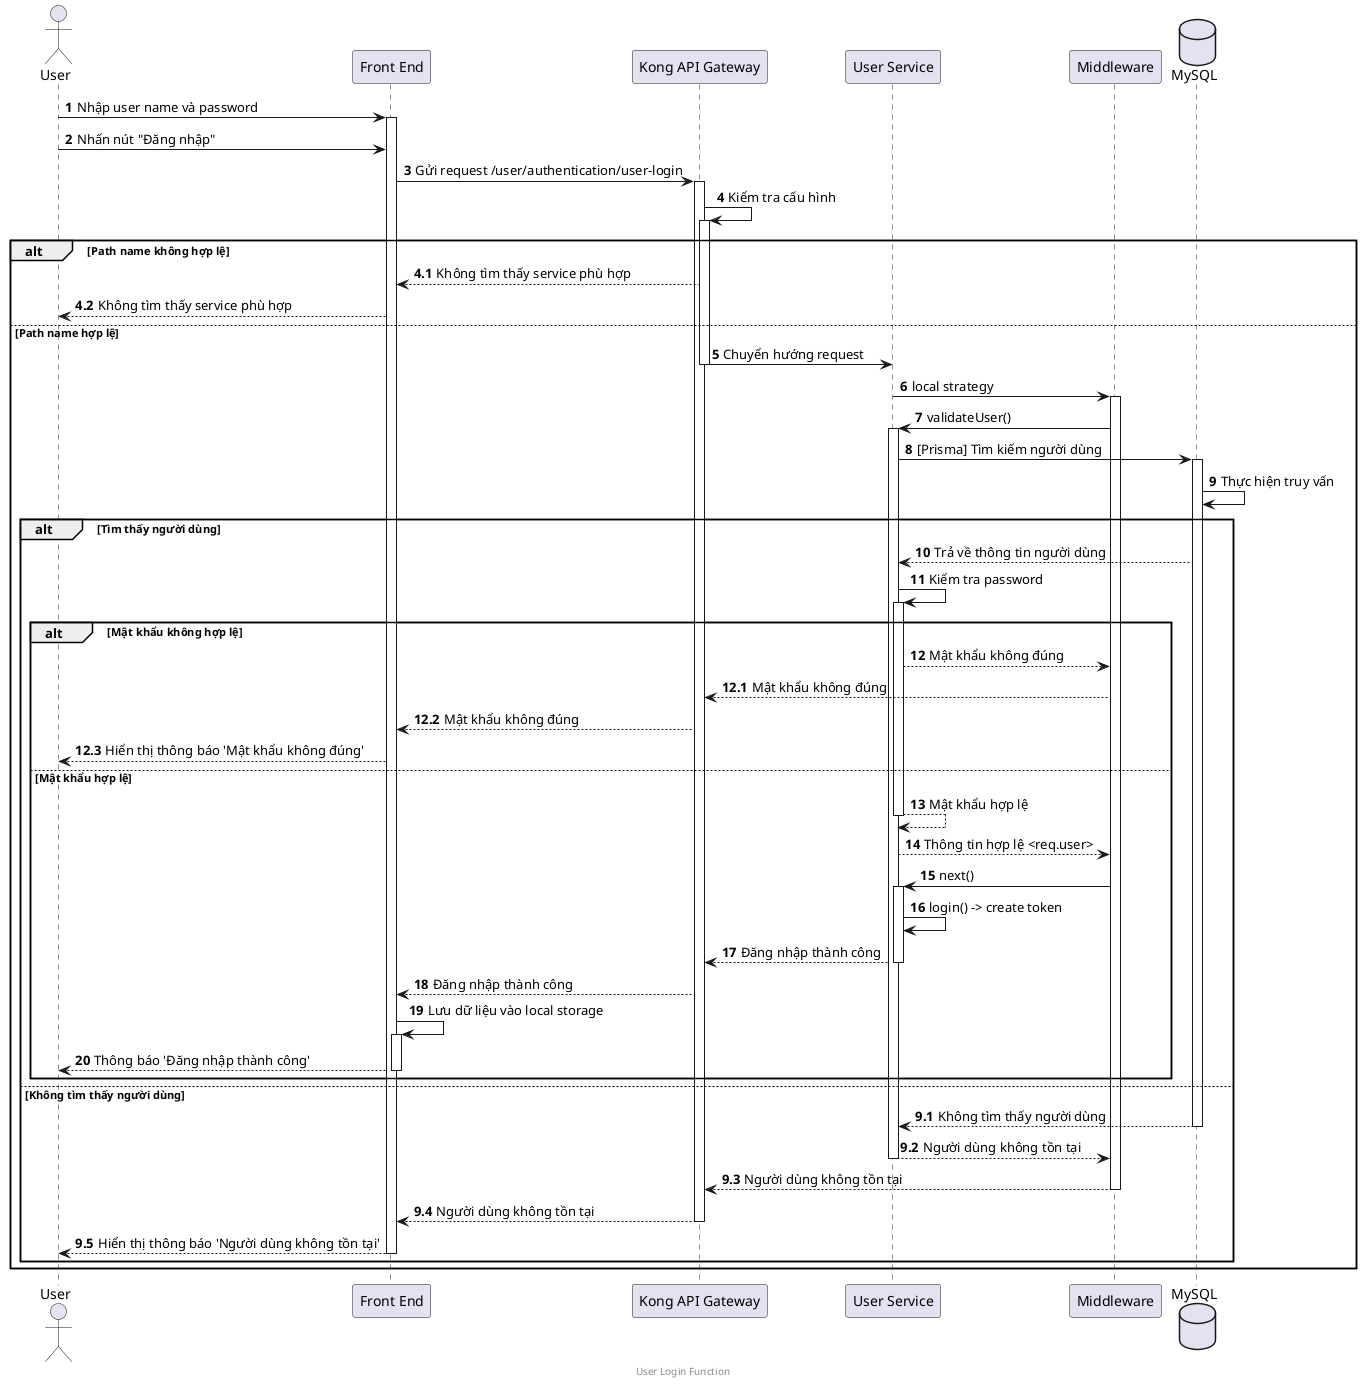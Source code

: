 @startuml
actor User
participant "Front End" as fe
participant "Kong API Gateway" as k
participant "User Service" as us
participant "Middleware" as mw
database "MySQL" as db

footer User Login Function
autonumber
User -> fe ++: Nhập user name và password
User -> fe: Nhấn nút "Đăng nhập"
fe -> k++: Gửi request /user/authentication/user-login
k -> k++: Kiểm tra cấu hình
alt Path name không hợp lệ
    autonumber 4.1
    k --> fe: Không tìm thấy service phù hợp
    fe --> User: Không tìm thấy service phù hợp
else Path name hợp lệ
    autonumber 5
    k -> us--: Chuyển hướng request
    us -> mw++: local strategy
    mw -> us++: validateUser() 
    us -> db++: [Prisma] Tìm kiếm người dùng
    db -> db: Thực hiện truy vấn
    alt Tìm thấy người dùng
        db --> us: Trả về thông tin người dùng
        us -> us++: Kiểm tra password
        alt Mật khẩu không hợp lệ
            us --> mw: Mật khẩu không đúng
            autonumber 12.1
            mw --> k: Mật khẩu không đúng
            k --> fe: Mật khẩu không đúng
            fe --> User: Hiển thị thông báo 'Mật khẩu không đúng'
        else Mật khẩu hợp lệ
            autonumber 13
            us --> us--: Mật khẩu hợp lệ
            us --> mw: Thông tin hợp lệ <req.user>
            mw -> us++: next()
            us -> us: login() -> create token
            us --> k--: Đăng nhập thành công
            k --> fe: Đăng nhập thành công
            fe -> fe++: Lưu dữ liệu vào local storage
            fe --> User--: Thông báo 'Đăng nhập thành công'
        end
    else Không tìm thấy người dùng
        autonumber 9.1
        db --> us--: Không tìm thấy người dùng
        us --> mw--: Người dùng không tồn tại
        mw --> k--: Người dùng không tồn tại
        k --> fe--: Người dùng không tồn tại
        fe --> User--: Hiển thị thông báo 'Người dùng không tồn tại'
    end
end
@enduml
